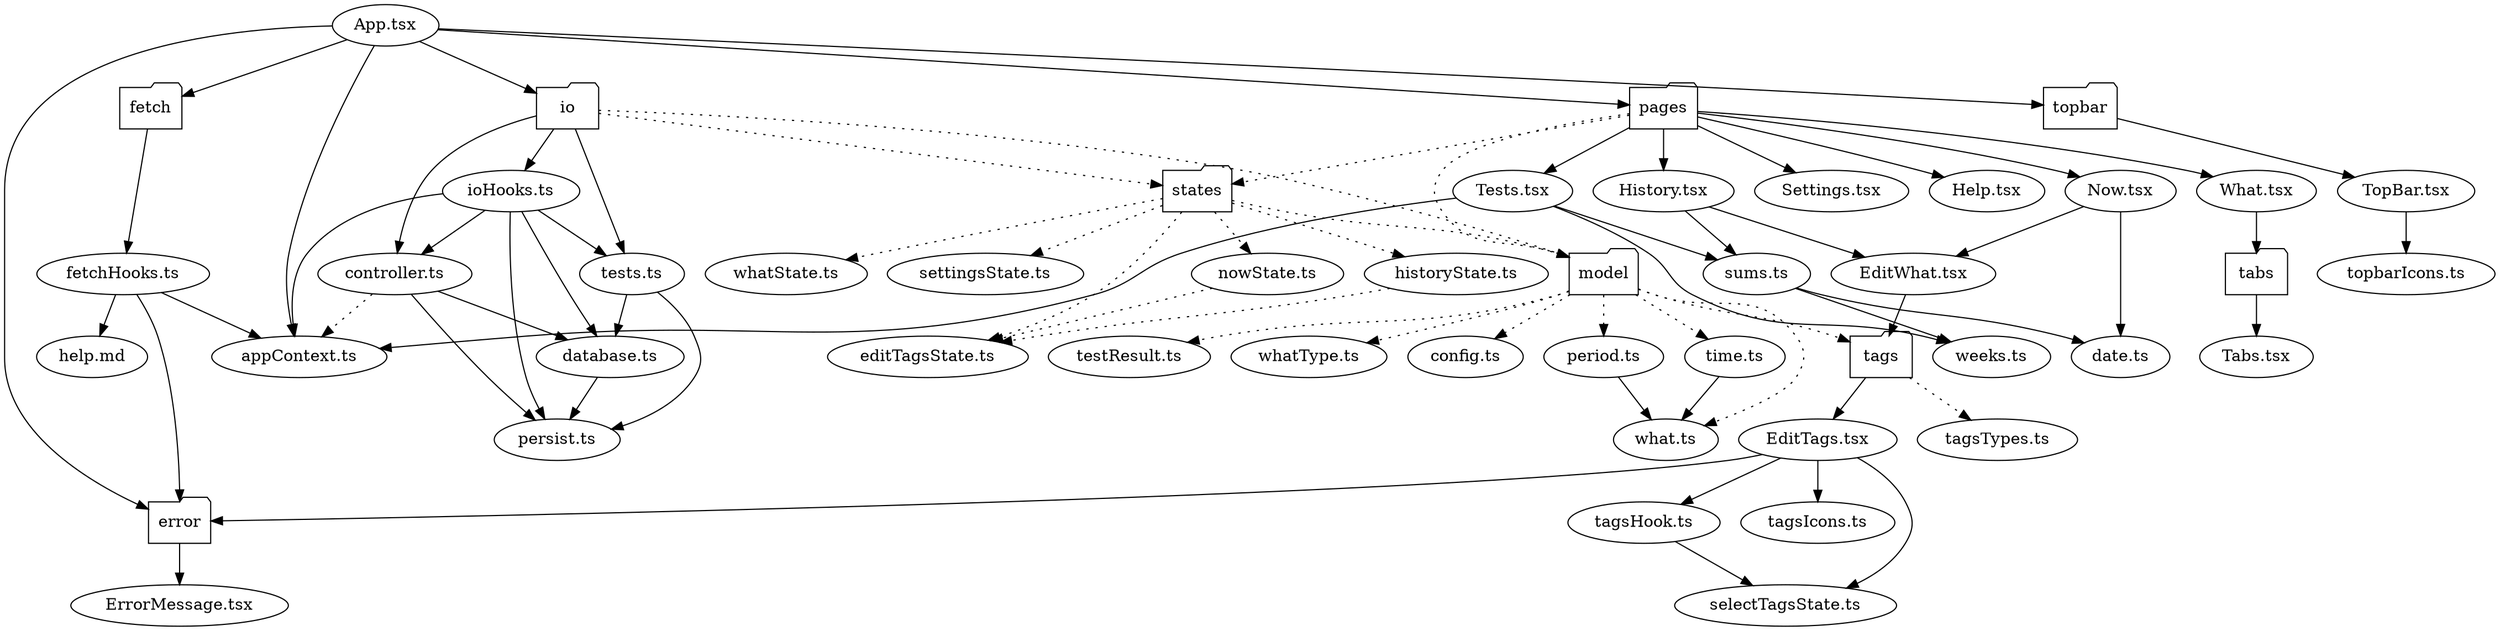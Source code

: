 digraph SRC {
  "App.tsx" -> {"error" "fetch" "io" "pages" "topbar" "appContext.ts"};
  "appContext.ts" -> {};

  "error" [shape=folder];
  "fetch" [shape=folder];
  "io" [shape=folder];
  "model" [shape=folder];
  "pages" [shape=folder];
  "states" [shape=folder];
  "tabs" [shape=folder];
  "tags" [shape=folder];
  "topbar" [shape=folder];
  
  "error" -> {"ErrorMessage.tsx"};
  "ErrorMessage.tsx" -> {};

  "fetch" -> {"fetchHooks.ts"};
  "fetchHooks.ts" -> {"error" "help.md" "appContext.ts"}
  "help.md" -> {}

  "io" -> {"controller.ts" "ioHooks.ts" "tests.ts"};
  "io" -> {"model" "states"} [style=dotted];
  "controller.ts" -> {"persist.ts" "database.ts"};
  "controller.ts" -> {"appContext.ts"} [style=dotted];
  "database.ts" -> {"persist.ts"};
  "ioHooks.ts" -> {"controller.ts" "database.ts" "persist.ts" "tests.ts" "appContext.ts"};
  "tests.ts" -> {"database.ts" "persist.ts"};
  "persist.ts" -> {}

  "model" -> {"config.ts" "period.ts" "testResult.ts" "time.ts" "tags" "whatType.ts" "what.ts"} [style=dotted];
  "config.ts" -> {};
  "period.ts" -> {"what.ts"};
  "testResult.ts" -> {};
  "time.ts" -> {"what.ts"};
  "what.ts" -> {};
  "whatType.ts" -> {};

  "pages" -> {"Now.tsx" "What.tsx" "History.tsx" "Settings.tsx" "Help.tsx" "Tests.tsx"};
  "pages" -> {"model" "states"} [style=dotted];
  "date.ts" -> {};
  "Now.tsx" -> {"date.ts" "EditWhat.tsx"};
  "What.tsx" -> {"tabs"};
  "History.tsx" -> {"sums.ts" "EditWhat.tsx"};
  "Settings.tsx" -> {};
  "Help.tsx" -> {};
  "Tests.tsx" -> {"weeks.ts" "sums.ts" "appContext.ts"};
  "sums.ts" -> {"weeks.ts" "date.ts"};
  "EditWhat.tsx" -> {"tags"};

  "states" -> {"nowState.ts" "whatState.ts" "historyState.ts" "settingsState.ts" "editTagsState.ts" "model"} [style=dotted];
  "nowState.ts" -> {"editTagsState.ts"} [style=dotted];
  "whatState.ts" -> {};
  "historyState.ts" -> {"editTagsState.ts"} [style=dotted];
  "settingsState.ts" -> {};
  "editTagsState.ts" -> {};

  "tabs" -> {"Tabs.tsx"};
  "Tabs.tsx" -> {};

  "tags" -> {"EditTags.tsx"};
  "tags" -> {"tagsTypes.ts"} [style=dotted];
  "EditTags.tsx" -> {"error" "selectTagsState.ts" "tagsHook.ts" "tagsIcons.ts"};
  "tagsHook.ts" -> {"selectTagsState.ts"};
  "tagsIcons.ts" -> {};
  "tagsTypes.ts" -> {};

  "topbar" -> {"TopBar.tsx"};
  "TopBar.tsx" -> {"topbarIcons.ts"};
  "topbarIcons.ts" -> {};
}
